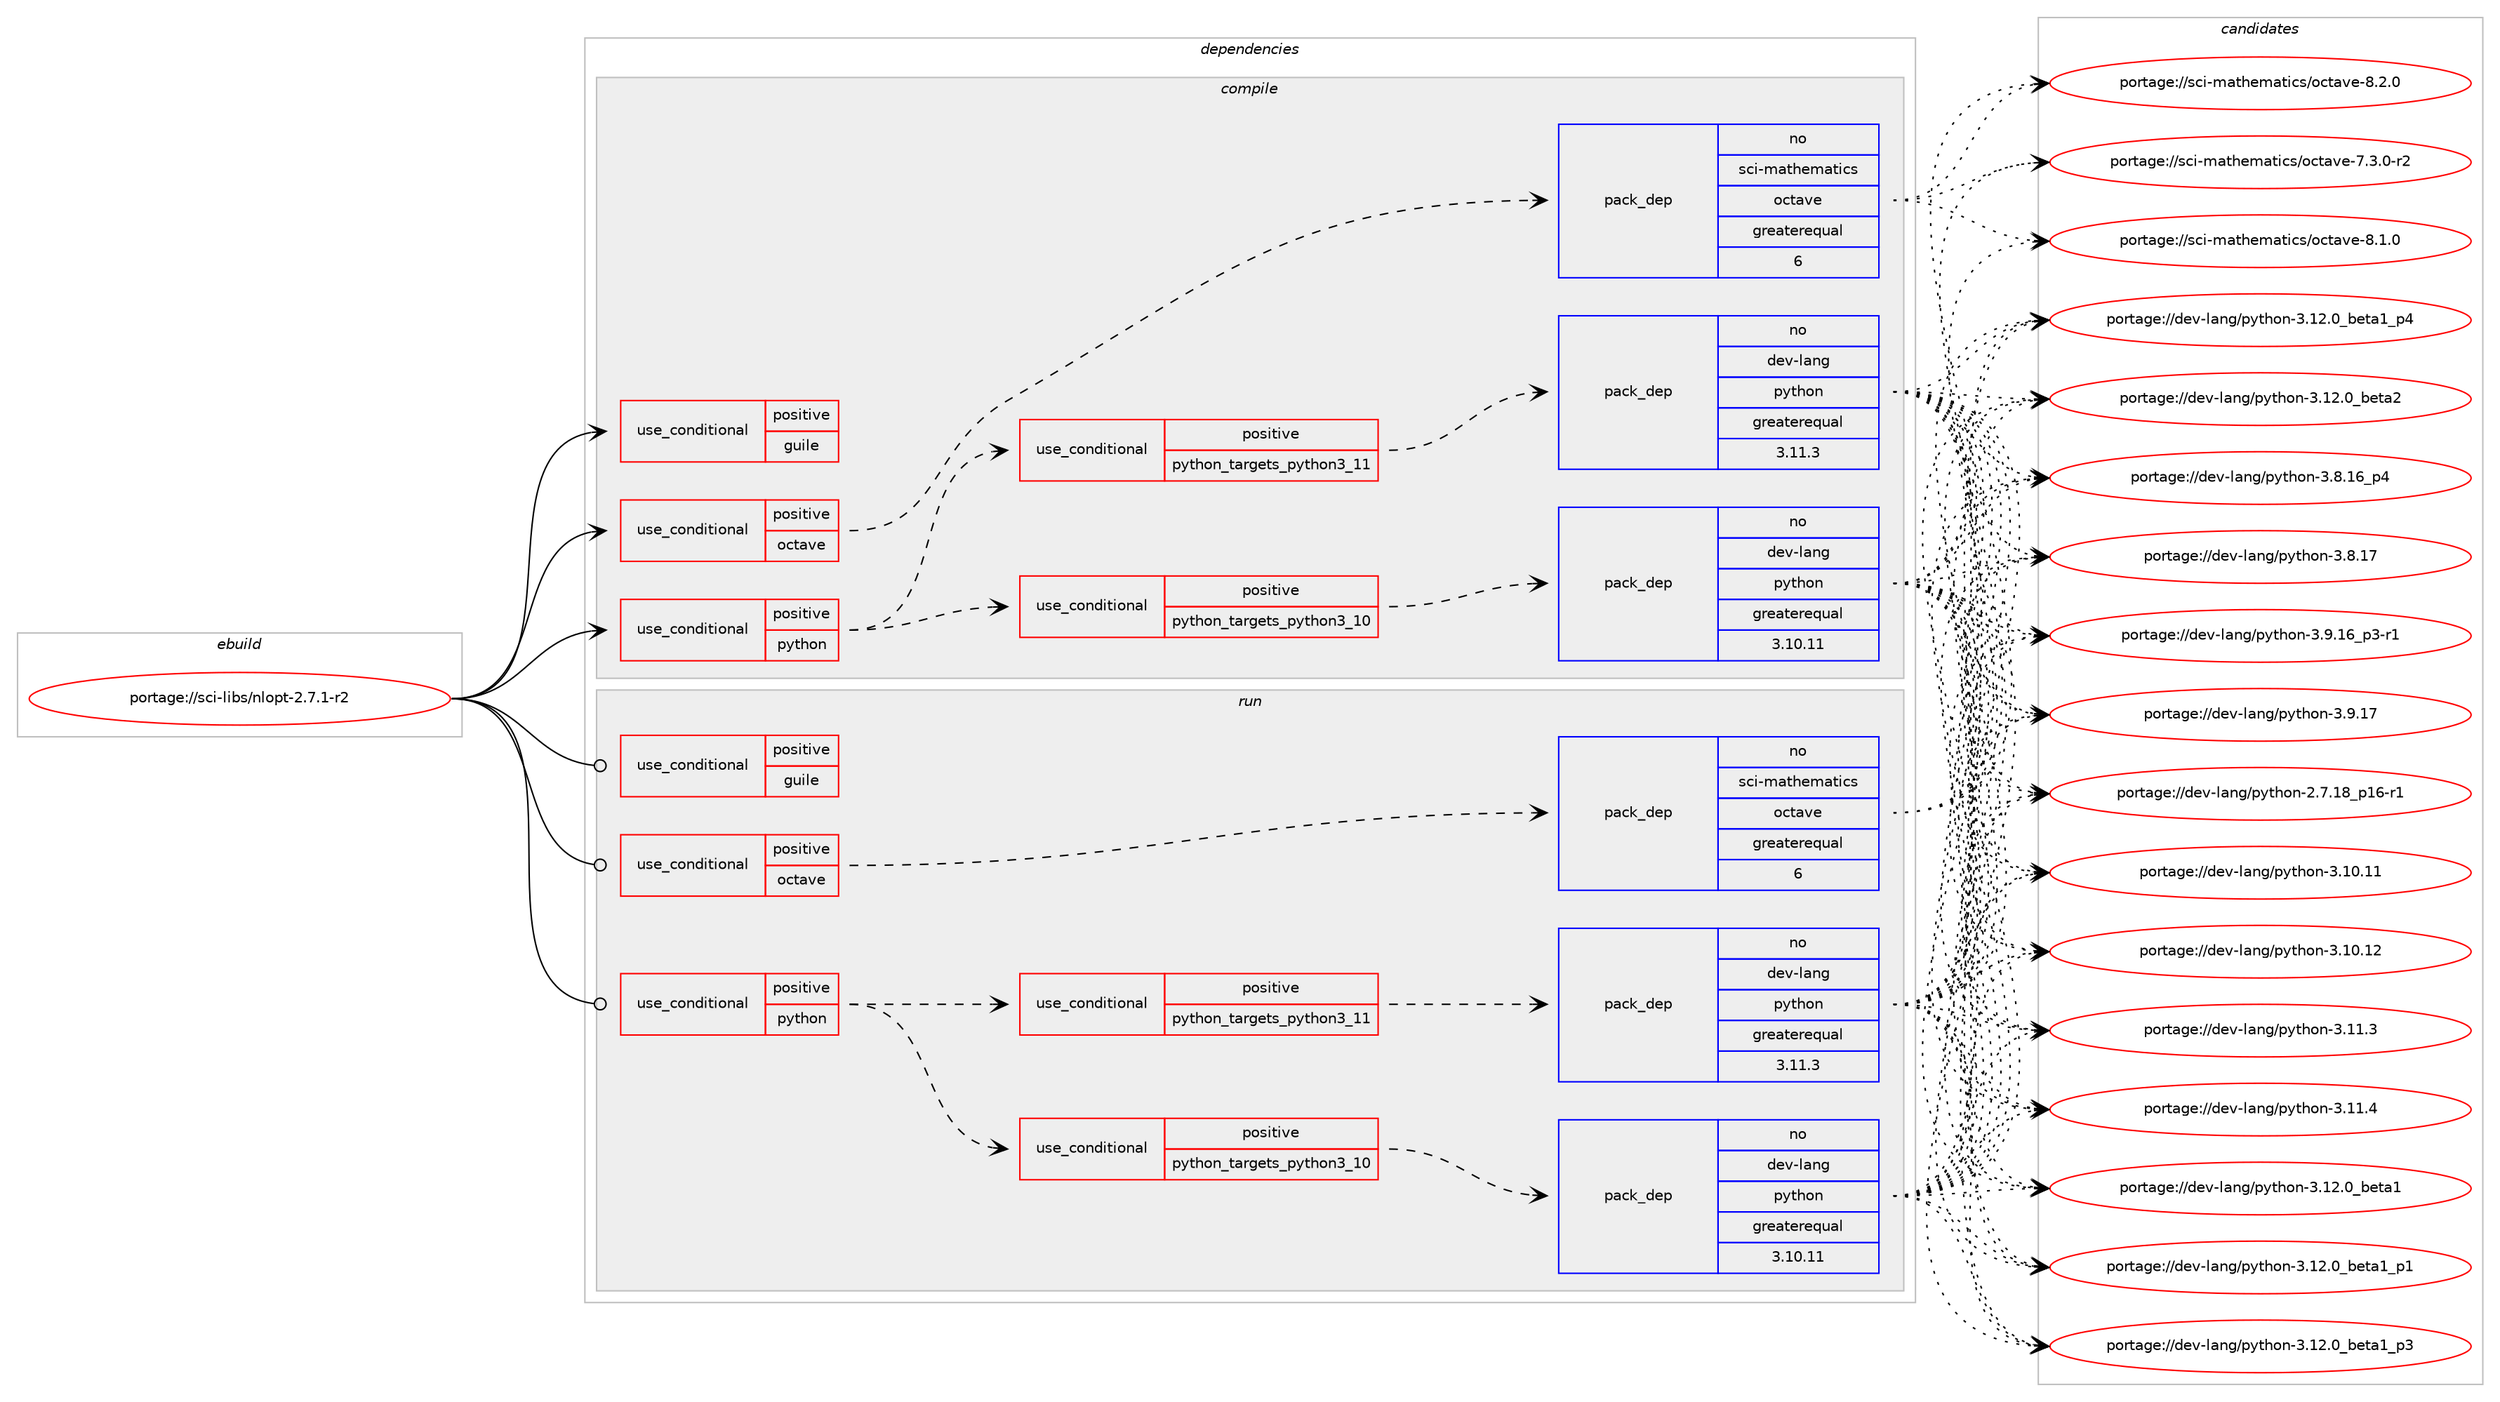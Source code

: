 digraph prolog {

# *************
# Graph options
# *************

newrank=true;
concentrate=true;
compound=true;
graph [rankdir=LR,fontname=Helvetica,fontsize=10,ranksep=1.5];#, ranksep=2.5, nodesep=0.2];
edge  [arrowhead=vee];
node  [fontname=Helvetica,fontsize=10];

# **********
# The ebuild
# **********

subgraph cluster_leftcol {
color=gray;
rank=same;
label=<<i>ebuild</i>>;
id [label="portage://sci-libs/nlopt-2.7.1-r2", color=red, width=4, href="../sci-libs/nlopt-2.7.1-r2.svg"];
}

# ****************
# The dependencies
# ****************

subgraph cluster_midcol {
color=gray;
label=<<i>dependencies</i>>;
subgraph cluster_compile {
fillcolor="#eeeeee";
style=filled;
label=<<i>compile</i>>;
subgraph cond827 {
dependency1490 [label=<<TABLE BORDER="0" CELLBORDER="1" CELLSPACING="0" CELLPADDING="4"><TR><TD ROWSPAN="3" CELLPADDING="10">use_conditional</TD></TR><TR><TD>positive</TD></TR><TR><TD>guile</TD></TR></TABLE>>, shape=none, color=red];
# *** BEGIN UNKNOWN DEPENDENCY TYPE (TODO) ***
# dependency1490 -> package_dependency(portage://sci-libs/nlopt-2.7.1-r2,install,no,dev-scheme,guile,none,[,,],any_different_slot,[])
# *** END UNKNOWN DEPENDENCY TYPE (TODO) ***

}
id:e -> dependency1490:w [weight=20,style="solid",arrowhead="vee"];
subgraph cond828 {
dependency1491 [label=<<TABLE BORDER="0" CELLBORDER="1" CELLSPACING="0" CELLPADDING="4"><TR><TD ROWSPAN="3" CELLPADDING="10">use_conditional</TD></TR><TR><TD>positive</TD></TR><TR><TD>octave</TD></TR></TABLE>>, shape=none, color=red];
subgraph pack644 {
dependency1492 [label=<<TABLE BORDER="0" CELLBORDER="1" CELLSPACING="0" CELLPADDING="4" WIDTH="220"><TR><TD ROWSPAN="6" CELLPADDING="30">pack_dep</TD></TR><TR><TD WIDTH="110">no</TD></TR><TR><TD>sci-mathematics</TD></TR><TR><TD>octave</TD></TR><TR><TD>greaterequal</TD></TR><TR><TD>6</TD></TR></TABLE>>, shape=none, color=blue];
}
dependency1491:e -> dependency1492:w [weight=20,style="dashed",arrowhead="vee"];
}
id:e -> dependency1491:w [weight=20,style="solid",arrowhead="vee"];
subgraph cond829 {
dependency1493 [label=<<TABLE BORDER="0" CELLBORDER="1" CELLSPACING="0" CELLPADDING="4"><TR><TD ROWSPAN="3" CELLPADDING="10">use_conditional</TD></TR><TR><TD>positive</TD></TR><TR><TD>python</TD></TR></TABLE>>, shape=none, color=red];
subgraph cond830 {
dependency1494 [label=<<TABLE BORDER="0" CELLBORDER="1" CELLSPACING="0" CELLPADDING="4"><TR><TD ROWSPAN="3" CELLPADDING="10">use_conditional</TD></TR><TR><TD>positive</TD></TR><TR><TD>python_targets_python3_10</TD></TR></TABLE>>, shape=none, color=red];
subgraph pack645 {
dependency1495 [label=<<TABLE BORDER="0" CELLBORDER="1" CELLSPACING="0" CELLPADDING="4" WIDTH="220"><TR><TD ROWSPAN="6" CELLPADDING="30">pack_dep</TD></TR><TR><TD WIDTH="110">no</TD></TR><TR><TD>dev-lang</TD></TR><TR><TD>python</TD></TR><TR><TD>greaterequal</TD></TR><TR><TD>3.10.11</TD></TR></TABLE>>, shape=none, color=blue];
}
dependency1494:e -> dependency1495:w [weight=20,style="dashed",arrowhead="vee"];
}
dependency1493:e -> dependency1494:w [weight=20,style="dashed",arrowhead="vee"];
subgraph cond831 {
dependency1496 [label=<<TABLE BORDER="0" CELLBORDER="1" CELLSPACING="0" CELLPADDING="4"><TR><TD ROWSPAN="3" CELLPADDING="10">use_conditional</TD></TR><TR><TD>positive</TD></TR><TR><TD>python_targets_python3_11</TD></TR></TABLE>>, shape=none, color=red];
subgraph pack646 {
dependency1497 [label=<<TABLE BORDER="0" CELLBORDER="1" CELLSPACING="0" CELLPADDING="4" WIDTH="220"><TR><TD ROWSPAN="6" CELLPADDING="30">pack_dep</TD></TR><TR><TD WIDTH="110">no</TD></TR><TR><TD>dev-lang</TD></TR><TR><TD>python</TD></TR><TR><TD>greaterequal</TD></TR><TR><TD>3.11.3</TD></TR></TABLE>>, shape=none, color=blue];
}
dependency1496:e -> dependency1497:w [weight=20,style="dashed",arrowhead="vee"];
}
dependency1493:e -> dependency1496:w [weight=20,style="dashed",arrowhead="vee"];
# *** BEGIN UNKNOWN DEPENDENCY TYPE (TODO) ***
# dependency1493 -> package_dependency(portage://sci-libs/nlopt-2.7.1-r2,install,no,dev-python,numpy,none,[,,],[],[use(optenable(python_targets_python3_10),negative),use(optenable(python_targets_python3_11),negative)])
# *** END UNKNOWN DEPENDENCY TYPE (TODO) ***

}
id:e -> dependency1493:w [weight=20,style="solid",arrowhead="vee"];
}
subgraph cluster_compileandrun {
fillcolor="#eeeeee";
style=filled;
label=<<i>compile and run</i>>;
}
subgraph cluster_run {
fillcolor="#eeeeee";
style=filled;
label=<<i>run</i>>;
subgraph cond832 {
dependency1498 [label=<<TABLE BORDER="0" CELLBORDER="1" CELLSPACING="0" CELLPADDING="4"><TR><TD ROWSPAN="3" CELLPADDING="10">use_conditional</TD></TR><TR><TD>positive</TD></TR><TR><TD>guile</TD></TR></TABLE>>, shape=none, color=red];
# *** BEGIN UNKNOWN DEPENDENCY TYPE (TODO) ***
# dependency1498 -> package_dependency(portage://sci-libs/nlopt-2.7.1-r2,run,no,dev-scheme,guile,none,[,,],any_different_slot,[])
# *** END UNKNOWN DEPENDENCY TYPE (TODO) ***

}
id:e -> dependency1498:w [weight=20,style="solid",arrowhead="odot"];
subgraph cond833 {
dependency1499 [label=<<TABLE BORDER="0" CELLBORDER="1" CELLSPACING="0" CELLPADDING="4"><TR><TD ROWSPAN="3" CELLPADDING="10">use_conditional</TD></TR><TR><TD>positive</TD></TR><TR><TD>octave</TD></TR></TABLE>>, shape=none, color=red];
subgraph pack647 {
dependency1500 [label=<<TABLE BORDER="0" CELLBORDER="1" CELLSPACING="0" CELLPADDING="4" WIDTH="220"><TR><TD ROWSPAN="6" CELLPADDING="30">pack_dep</TD></TR><TR><TD WIDTH="110">no</TD></TR><TR><TD>sci-mathematics</TD></TR><TR><TD>octave</TD></TR><TR><TD>greaterequal</TD></TR><TR><TD>6</TD></TR></TABLE>>, shape=none, color=blue];
}
dependency1499:e -> dependency1500:w [weight=20,style="dashed",arrowhead="vee"];
}
id:e -> dependency1499:w [weight=20,style="solid",arrowhead="odot"];
subgraph cond834 {
dependency1501 [label=<<TABLE BORDER="0" CELLBORDER="1" CELLSPACING="0" CELLPADDING="4"><TR><TD ROWSPAN="3" CELLPADDING="10">use_conditional</TD></TR><TR><TD>positive</TD></TR><TR><TD>python</TD></TR></TABLE>>, shape=none, color=red];
subgraph cond835 {
dependency1502 [label=<<TABLE BORDER="0" CELLBORDER="1" CELLSPACING="0" CELLPADDING="4"><TR><TD ROWSPAN="3" CELLPADDING="10">use_conditional</TD></TR><TR><TD>positive</TD></TR><TR><TD>python_targets_python3_10</TD></TR></TABLE>>, shape=none, color=red];
subgraph pack648 {
dependency1503 [label=<<TABLE BORDER="0" CELLBORDER="1" CELLSPACING="0" CELLPADDING="4" WIDTH="220"><TR><TD ROWSPAN="6" CELLPADDING="30">pack_dep</TD></TR><TR><TD WIDTH="110">no</TD></TR><TR><TD>dev-lang</TD></TR><TR><TD>python</TD></TR><TR><TD>greaterequal</TD></TR><TR><TD>3.10.11</TD></TR></TABLE>>, shape=none, color=blue];
}
dependency1502:e -> dependency1503:w [weight=20,style="dashed",arrowhead="vee"];
}
dependency1501:e -> dependency1502:w [weight=20,style="dashed",arrowhead="vee"];
subgraph cond836 {
dependency1504 [label=<<TABLE BORDER="0" CELLBORDER="1" CELLSPACING="0" CELLPADDING="4"><TR><TD ROWSPAN="3" CELLPADDING="10">use_conditional</TD></TR><TR><TD>positive</TD></TR><TR><TD>python_targets_python3_11</TD></TR></TABLE>>, shape=none, color=red];
subgraph pack649 {
dependency1505 [label=<<TABLE BORDER="0" CELLBORDER="1" CELLSPACING="0" CELLPADDING="4" WIDTH="220"><TR><TD ROWSPAN="6" CELLPADDING="30">pack_dep</TD></TR><TR><TD WIDTH="110">no</TD></TR><TR><TD>dev-lang</TD></TR><TR><TD>python</TD></TR><TR><TD>greaterequal</TD></TR><TR><TD>3.11.3</TD></TR></TABLE>>, shape=none, color=blue];
}
dependency1504:e -> dependency1505:w [weight=20,style="dashed",arrowhead="vee"];
}
dependency1501:e -> dependency1504:w [weight=20,style="dashed",arrowhead="vee"];
# *** BEGIN UNKNOWN DEPENDENCY TYPE (TODO) ***
# dependency1501 -> package_dependency(portage://sci-libs/nlopt-2.7.1-r2,run,no,dev-python,numpy,none,[,,],[],[use(optenable(python_targets_python3_10),negative),use(optenable(python_targets_python3_11),negative)])
# *** END UNKNOWN DEPENDENCY TYPE (TODO) ***

}
id:e -> dependency1501:w [weight=20,style="solid",arrowhead="odot"];
}
}

# **************
# The candidates
# **************

subgraph cluster_choices {
rank=same;
color=gray;
label=<<i>candidates</i>>;

subgraph choice644 {
color=black;
nodesep=1;
choice11599105451099711610410110997116105991154711199116971181014555465146484511450 [label="portage://sci-mathematics/octave-7.3.0-r2", color=red, width=4,href="../sci-mathematics/octave-7.3.0-r2.svg"];
choice1159910545109971161041011099711610599115471119911697118101455646494648 [label="portage://sci-mathematics/octave-8.1.0", color=red, width=4,href="../sci-mathematics/octave-8.1.0.svg"];
choice1159910545109971161041011099711610599115471119911697118101455646504648 [label="portage://sci-mathematics/octave-8.2.0", color=red, width=4,href="../sci-mathematics/octave-8.2.0.svg"];
dependency1492:e -> choice11599105451099711610410110997116105991154711199116971181014555465146484511450:w [style=dotted,weight="100"];
dependency1492:e -> choice1159910545109971161041011099711610599115471119911697118101455646494648:w [style=dotted,weight="100"];
dependency1492:e -> choice1159910545109971161041011099711610599115471119911697118101455646504648:w [style=dotted,weight="100"];
}
subgraph choice645 {
color=black;
nodesep=1;
choice100101118451089711010347112121116104111110455046554649569511249544511449 [label="portage://dev-lang/python-2.7.18_p16-r1", color=red, width=4,href="../dev-lang/python-2.7.18_p16-r1.svg"];
choice1001011184510897110103471121211161041111104551464948464949 [label="portage://dev-lang/python-3.10.11", color=red, width=4,href="../dev-lang/python-3.10.11.svg"];
choice1001011184510897110103471121211161041111104551464948464950 [label="portage://dev-lang/python-3.10.12", color=red, width=4,href="../dev-lang/python-3.10.12.svg"];
choice10010111845108971101034711212111610411111045514649494651 [label="portage://dev-lang/python-3.11.3", color=red, width=4,href="../dev-lang/python-3.11.3.svg"];
choice10010111845108971101034711212111610411111045514649494652 [label="portage://dev-lang/python-3.11.4", color=red, width=4,href="../dev-lang/python-3.11.4.svg"];
choice1001011184510897110103471121211161041111104551464950464895981011169749 [label="portage://dev-lang/python-3.12.0_beta1", color=red, width=4,href="../dev-lang/python-3.12.0_beta1.svg"];
choice10010111845108971101034711212111610411111045514649504648959810111697499511249 [label="portage://dev-lang/python-3.12.0_beta1_p1", color=red, width=4,href="../dev-lang/python-3.12.0_beta1_p1.svg"];
choice10010111845108971101034711212111610411111045514649504648959810111697499511251 [label="portage://dev-lang/python-3.12.0_beta1_p3", color=red, width=4,href="../dev-lang/python-3.12.0_beta1_p3.svg"];
choice10010111845108971101034711212111610411111045514649504648959810111697499511252 [label="portage://dev-lang/python-3.12.0_beta1_p4", color=red, width=4,href="../dev-lang/python-3.12.0_beta1_p4.svg"];
choice1001011184510897110103471121211161041111104551464950464895981011169750 [label="portage://dev-lang/python-3.12.0_beta2", color=red, width=4,href="../dev-lang/python-3.12.0_beta2.svg"];
choice100101118451089711010347112121116104111110455146564649549511252 [label="portage://dev-lang/python-3.8.16_p4", color=red, width=4,href="../dev-lang/python-3.8.16_p4.svg"];
choice10010111845108971101034711212111610411111045514656464955 [label="portage://dev-lang/python-3.8.17", color=red, width=4,href="../dev-lang/python-3.8.17.svg"];
choice1001011184510897110103471121211161041111104551465746495495112514511449 [label="portage://dev-lang/python-3.9.16_p3-r1", color=red, width=4,href="../dev-lang/python-3.9.16_p3-r1.svg"];
choice10010111845108971101034711212111610411111045514657464955 [label="portage://dev-lang/python-3.9.17", color=red, width=4,href="../dev-lang/python-3.9.17.svg"];
dependency1495:e -> choice100101118451089711010347112121116104111110455046554649569511249544511449:w [style=dotted,weight="100"];
dependency1495:e -> choice1001011184510897110103471121211161041111104551464948464949:w [style=dotted,weight="100"];
dependency1495:e -> choice1001011184510897110103471121211161041111104551464948464950:w [style=dotted,weight="100"];
dependency1495:e -> choice10010111845108971101034711212111610411111045514649494651:w [style=dotted,weight="100"];
dependency1495:e -> choice10010111845108971101034711212111610411111045514649494652:w [style=dotted,weight="100"];
dependency1495:e -> choice1001011184510897110103471121211161041111104551464950464895981011169749:w [style=dotted,weight="100"];
dependency1495:e -> choice10010111845108971101034711212111610411111045514649504648959810111697499511249:w [style=dotted,weight="100"];
dependency1495:e -> choice10010111845108971101034711212111610411111045514649504648959810111697499511251:w [style=dotted,weight="100"];
dependency1495:e -> choice10010111845108971101034711212111610411111045514649504648959810111697499511252:w [style=dotted,weight="100"];
dependency1495:e -> choice1001011184510897110103471121211161041111104551464950464895981011169750:w [style=dotted,weight="100"];
dependency1495:e -> choice100101118451089711010347112121116104111110455146564649549511252:w [style=dotted,weight="100"];
dependency1495:e -> choice10010111845108971101034711212111610411111045514656464955:w [style=dotted,weight="100"];
dependency1495:e -> choice1001011184510897110103471121211161041111104551465746495495112514511449:w [style=dotted,weight="100"];
dependency1495:e -> choice10010111845108971101034711212111610411111045514657464955:w [style=dotted,weight="100"];
}
subgraph choice646 {
color=black;
nodesep=1;
choice100101118451089711010347112121116104111110455046554649569511249544511449 [label="portage://dev-lang/python-2.7.18_p16-r1", color=red, width=4,href="../dev-lang/python-2.7.18_p16-r1.svg"];
choice1001011184510897110103471121211161041111104551464948464949 [label="portage://dev-lang/python-3.10.11", color=red, width=4,href="../dev-lang/python-3.10.11.svg"];
choice1001011184510897110103471121211161041111104551464948464950 [label="portage://dev-lang/python-3.10.12", color=red, width=4,href="../dev-lang/python-3.10.12.svg"];
choice10010111845108971101034711212111610411111045514649494651 [label="portage://dev-lang/python-3.11.3", color=red, width=4,href="../dev-lang/python-3.11.3.svg"];
choice10010111845108971101034711212111610411111045514649494652 [label="portage://dev-lang/python-3.11.4", color=red, width=4,href="../dev-lang/python-3.11.4.svg"];
choice1001011184510897110103471121211161041111104551464950464895981011169749 [label="portage://dev-lang/python-3.12.0_beta1", color=red, width=4,href="../dev-lang/python-3.12.0_beta1.svg"];
choice10010111845108971101034711212111610411111045514649504648959810111697499511249 [label="portage://dev-lang/python-3.12.0_beta1_p1", color=red, width=4,href="../dev-lang/python-3.12.0_beta1_p1.svg"];
choice10010111845108971101034711212111610411111045514649504648959810111697499511251 [label="portage://dev-lang/python-3.12.0_beta1_p3", color=red, width=4,href="../dev-lang/python-3.12.0_beta1_p3.svg"];
choice10010111845108971101034711212111610411111045514649504648959810111697499511252 [label="portage://dev-lang/python-3.12.0_beta1_p4", color=red, width=4,href="../dev-lang/python-3.12.0_beta1_p4.svg"];
choice1001011184510897110103471121211161041111104551464950464895981011169750 [label="portage://dev-lang/python-3.12.0_beta2", color=red, width=4,href="../dev-lang/python-3.12.0_beta2.svg"];
choice100101118451089711010347112121116104111110455146564649549511252 [label="portage://dev-lang/python-3.8.16_p4", color=red, width=4,href="../dev-lang/python-3.8.16_p4.svg"];
choice10010111845108971101034711212111610411111045514656464955 [label="portage://dev-lang/python-3.8.17", color=red, width=4,href="../dev-lang/python-3.8.17.svg"];
choice1001011184510897110103471121211161041111104551465746495495112514511449 [label="portage://dev-lang/python-3.9.16_p3-r1", color=red, width=4,href="../dev-lang/python-3.9.16_p3-r1.svg"];
choice10010111845108971101034711212111610411111045514657464955 [label="portage://dev-lang/python-3.9.17", color=red, width=4,href="../dev-lang/python-3.9.17.svg"];
dependency1497:e -> choice100101118451089711010347112121116104111110455046554649569511249544511449:w [style=dotted,weight="100"];
dependency1497:e -> choice1001011184510897110103471121211161041111104551464948464949:w [style=dotted,weight="100"];
dependency1497:e -> choice1001011184510897110103471121211161041111104551464948464950:w [style=dotted,weight="100"];
dependency1497:e -> choice10010111845108971101034711212111610411111045514649494651:w [style=dotted,weight="100"];
dependency1497:e -> choice10010111845108971101034711212111610411111045514649494652:w [style=dotted,weight="100"];
dependency1497:e -> choice1001011184510897110103471121211161041111104551464950464895981011169749:w [style=dotted,weight="100"];
dependency1497:e -> choice10010111845108971101034711212111610411111045514649504648959810111697499511249:w [style=dotted,weight="100"];
dependency1497:e -> choice10010111845108971101034711212111610411111045514649504648959810111697499511251:w [style=dotted,weight="100"];
dependency1497:e -> choice10010111845108971101034711212111610411111045514649504648959810111697499511252:w [style=dotted,weight="100"];
dependency1497:e -> choice1001011184510897110103471121211161041111104551464950464895981011169750:w [style=dotted,weight="100"];
dependency1497:e -> choice100101118451089711010347112121116104111110455146564649549511252:w [style=dotted,weight="100"];
dependency1497:e -> choice10010111845108971101034711212111610411111045514656464955:w [style=dotted,weight="100"];
dependency1497:e -> choice1001011184510897110103471121211161041111104551465746495495112514511449:w [style=dotted,weight="100"];
dependency1497:e -> choice10010111845108971101034711212111610411111045514657464955:w [style=dotted,weight="100"];
}
subgraph choice647 {
color=black;
nodesep=1;
choice11599105451099711610410110997116105991154711199116971181014555465146484511450 [label="portage://sci-mathematics/octave-7.3.0-r2", color=red, width=4,href="../sci-mathematics/octave-7.3.0-r2.svg"];
choice1159910545109971161041011099711610599115471119911697118101455646494648 [label="portage://sci-mathematics/octave-8.1.0", color=red, width=4,href="../sci-mathematics/octave-8.1.0.svg"];
choice1159910545109971161041011099711610599115471119911697118101455646504648 [label="portage://sci-mathematics/octave-8.2.0", color=red, width=4,href="../sci-mathematics/octave-8.2.0.svg"];
dependency1500:e -> choice11599105451099711610410110997116105991154711199116971181014555465146484511450:w [style=dotted,weight="100"];
dependency1500:e -> choice1159910545109971161041011099711610599115471119911697118101455646494648:w [style=dotted,weight="100"];
dependency1500:e -> choice1159910545109971161041011099711610599115471119911697118101455646504648:w [style=dotted,weight="100"];
}
subgraph choice648 {
color=black;
nodesep=1;
choice100101118451089711010347112121116104111110455046554649569511249544511449 [label="portage://dev-lang/python-2.7.18_p16-r1", color=red, width=4,href="../dev-lang/python-2.7.18_p16-r1.svg"];
choice1001011184510897110103471121211161041111104551464948464949 [label="portage://dev-lang/python-3.10.11", color=red, width=4,href="../dev-lang/python-3.10.11.svg"];
choice1001011184510897110103471121211161041111104551464948464950 [label="portage://dev-lang/python-3.10.12", color=red, width=4,href="../dev-lang/python-3.10.12.svg"];
choice10010111845108971101034711212111610411111045514649494651 [label="portage://dev-lang/python-3.11.3", color=red, width=4,href="../dev-lang/python-3.11.3.svg"];
choice10010111845108971101034711212111610411111045514649494652 [label="portage://dev-lang/python-3.11.4", color=red, width=4,href="../dev-lang/python-3.11.4.svg"];
choice1001011184510897110103471121211161041111104551464950464895981011169749 [label="portage://dev-lang/python-3.12.0_beta1", color=red, width=4,href="../dev-lang/python-3.12.0_beta1.svg"];
choice10010111845108971101034711212111610411111045514649504648959810111697499511249 [label="portage://dev-lang/python-3.12.0_beta1_p1", color=red, width=4,href="../dev-lang/python-3.12.0_beta1_p1.svg"];
choice10010111845108971101034711212111610411111045514649504648959810111697499511251 [label="portage://dev-lang/python-3.12.0_beta1_p3", color=red, width=4,href="../dev-lang/python-3.12.0_beta1_p3.svg"];
choice10010111845108971101034711212111610411111045514649504648959810111697499511252 [label="portage://dev-lang/python-3.12.0_beta1_p4", color=red, width=4,href="../dev-lang/python-3.12.0_beta1_p4.svg"];
choice1001011184510897110103471121211161041111104551464950464895981011169750 [label="portage://dev-lang/python-3.12.0_beta2", color=red, width=4,href="../dev-lang/python-3.12.0_beta2.svg"];
choice100101118451089711010347112121116104111110455146564649549511252 [label="portage://dev-lang/python-3.8.16_p4", color=red, width=4,href="../dev-lang/python-3.8.16_p4.svg"];
choice10010111845108971101034711212111610411111045514656464955 [label="portage://dev-lang/python-3.8.17", color=red, width=4,href="../dev-lang/python-3.8.17.svg"];
choice1001011184510897110103471121211161041111104551465746495495112514511449 [label="portage://dev-lang/python-3.9.16_p3-r1", color=red, width=4,href="../dev-lang/python-3.9.16_p3-r1.svg"];
choice10010111845108971101034711212111610411111045514657464955 [label="portage://dev-lang/python-3.9.17", color=red, width=4,href="../dev-lang/python-3.9.17.svg"];
dependency1503:e -> choice100101118451089711010347112121116104111110455046554649569511249544511449:w [style=dotted,weight="100"];
dependency1503:e -> choice1001011184510897110103471121211161041111104551464948464949:w [style=dotted,weight="100"];
dependency1503:e -> choice1001011184510897110103471121211161041111104551464948464950:w [style=dotted,weight="100"];
dependency1503:e -> choice10010111845108971101034711212111610411111045514649494651:w [style=dotted,weight="100"];
dependency1503:e -> choice10010111845108971101034711212111610411111045514649494652:w [style=dotted,weight="100"];
dependency1503:e -> choice1001011184510897110103471121211161041111104551464950464895981011169749:w [style=dotted,weight="100"];
dependency1503:e -> choice10010111845108971101034711212111610411111045514649504648959810111697499511249:w [style=dotted,weight="100"];
dependency1503:e -> choice10010111845108971101034711212111610411111045514649504648959810111697499511251:w [style=dotted,weight="100"];
dependency1503:e -> choice10010111845108971101034711212111610411111045514649504648959810111697499511252:w [style=dotted,weight="100"];
dependency1503:e -> choice1001011184510897110103471121211161041111104551464950464895981011169750:w [style=dotted,weight="100"];
dependency1503:e -> choice100101118451089711010347112121116104111110455146564649549511252:w [style=dotted,weight="100"];
dependency1503:e -> choice10010111845108971101034711212111610411111045514656464955:w [style=dotted,weight="100"];
dependency1503:e -> choice1001011184510897110103471121211161041111104551465746495495112514511449:w [style=dotted,weight="100"];
dependency1503:e -> choice10010111845108971101034711212111610411111045514657464955:w [style=dotted,weight="100"];
}
subgraph choice649 {
color=black;
nodesep=1;
choice100101118451089711010347112121116104111110455046554649569511249544511449 [label="portage://dev-lang/python-2.7.18_p16-r1", color=red, width=4,href="../dev-lang/python-2.7.18_p16-r1.svg"];
choice1001011184510897110103471121211161041111104551464948464949 [label="portage://dev-lang/python-3.10.11", color=red, width=4,href="../dev-lang/python-3.10.11.svg"];
choice1001011184510897110103471121211161041111104551464948464950 [label="portage://dev-lang/python-3.10.12", color=red, width=4,href="../dev-lang/python-3.10.12.svg"];
choice10010111845108971101034711212111610411111045514649494651 [label="portage://dev-lang/python-3.11.3", color=red, width=4,href="../dev-lang/python-3.11.3.svg"];
choice10010111845108971101034711212111610411111045514649494652 [label="portage://dev-lang/python-3.11.4", color=red, width=4,href="../dev-lang/python-3.11.4.svg"];
choice1001011184510897110103471121211161041111104551464950464895981011169749 [label="portage://dev-lang/python-3.12.0_beta1", color=red, width=4,href="../dev-lang/python-3.12.0_beta1.svg"];
choice10010111845108971101034711212111610411111045514649504648959810111697499511249 [label="portage://dev-lang/python-3.12.0_beta1_p1", color=red, width=4,href="../dev-lang/python-3.12.0_beta1_p1.svg"];
choice10010111845108971101034711212111610411111045514649504648959810111697499511251 [label="portage://dev-lang/python-3.12.0_beta1_p3", color=red, width=4,href="../dev-lang/python-3.12.0_beta1_p3.svg"];
choice10010111845108971101034711212111610411111045514649504648959810111697499511252 [label="portage://dev-lang/python-3.12.0_beta1_p4", color=red, width=4,href="../dev-lang/python-3.12.0_beta1_p4.svg"];
choice1001011184510897110103471121211161041111104551464950464895981011169750 [label="portage://dev-lang/python-3.12.0_beta2", color=red, width=4,href="../dev-lang/python-3.12.0_beta2.svg"];
choice100101118451089711010347112121116104111110455146564649549511252 [label="portage://dev-lang/python-3.8.16_p4", color=red, width=4,href="../dev-lang/python-3.8.16_p4.svg"];
choice10010111845108971101034711212111610411111045514656464955 [label="portage://dev-lang/python-3.8.17", color=red, width=4,href="../dev-lang/python-3.8.17.svg"];
choice1001011184510897110103471121211161041111104551465746495495112514511449 [label="portage://dev-lang/python-3.9.16_p3-r1", color=red, width=4,href="../dev-lang/python-3.9.16_p3-r1.svg"];
choice10010111845108971101034711212111610411111045514657464955 [label="portage://dev-lang/python-3.9.17", color=red, width=4,href="../dev-lang/python-3.9.17.svg"];
dependency1505:e -> choice100101118451089711010347112121116104111110455046554649569511249544511449:w [style=dotted,weight="100"];
dependency1505:e -> choice1001011184510897110103471121211161041111104551464948464949:w [style=dotted,weight="100"];
dependency1505:e -> choice1001011184510897110103471121211161041111104551464948464950:w [style=dotted,weight="100"];
dependency1505:e -> choice10010111845108971101034711212111610411111045514649494651:w [style=dotted,weight="100"];
dependency1505:e -> choice10010111845108971101034711212111610411111045514649494652:w [style=dotted,weight="100"];
dependency1505:e -> choice1001011184510897110103471121211161041111104551464950464895981011169749:w [style=dotted,weight="100"];
dependency1505:e -> choice10010111845108971101034711212111610411111045514649504648959810111697499511249:w [style=dotted,weight="100"];
dependency1505:e -> choice10010111845108971101034711212111610411111045514649504648959810111697499511251:w [style=dotted,weight="100"];
dependency1505:e -> choice10010111845108971101034711212111610411111045514649504648959810111697499511252:w [style=dotted,weight="100"];
dependency1505:e -> choice1001011184510897110103471121211161041111104551464950464895981011169750:w [style=dotted,weight="100"];
dependency1505:e -> choice100101118451089711010347112121116104111110455146564649549511252:w [style=dotted,weight="100"];
dependency1505:e -> choice10010111845108971101034711212111610411111045514656464955:w [style=dotted,weight="100"];
dependency1505:e -> choice1001011184510897110103471121211161041111104551465746495495112514511449:w [style=dotted,weight="100"];
dependency1505:e -> choice10010111845108971101034711212111610411111045514657464955:w [style=dotted,weight="100"];
}
}

}
